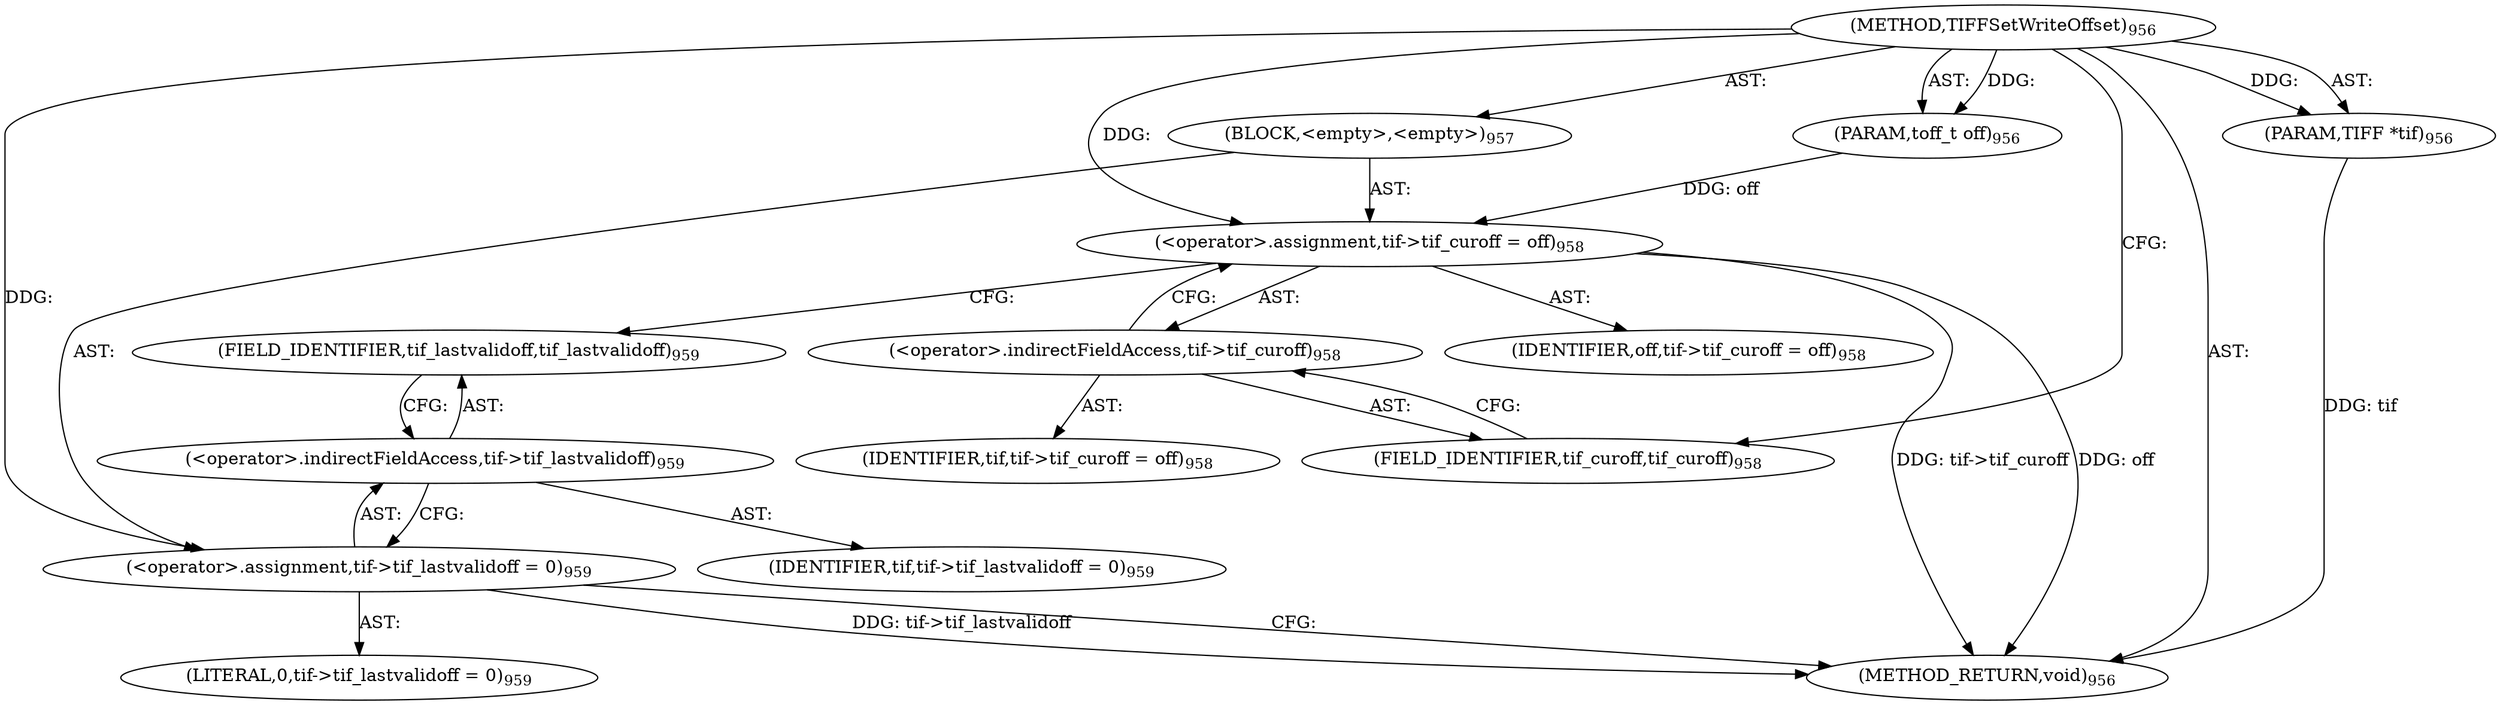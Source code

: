 digraph "TIFFSetWriteOffset" {  
"33133" [label = <(METHOD,TIFFSetWriteOffset)<SUB>956</SUB>> ]
"33134" [label = <(PARAM,TIFF *tif)<SUB>956</SUB>> ]
"33135" [label = <(PARAM,toff_t off)<SUB>956</SUB>> ]
"33136" [label = <(BLOCK,&lt;empty&gt;,&lt;empty&gt;)<SUB>957</SUB>> ]
"33137" [label = <(&lt;operator&gt;.assignment,tif-&gt;tif_curoff = off)<SUB>958</SUB>> ]
"33138" [label = <(&lt;operator&gt;.indirectFieldAccess,tif-&gt;tif_curoff)<SUB>958</SUB>> ]
"33139" [label = <(IDENTIFIER,tif,tif-&gt;tif_curoff = off)<SUB>958</SUB>> ]
"33140" [label = <(FIELD_IDENTIFIER,tif_curoff,tif_curoff)<SUB>958</SUB>> ]
"33141" [label = <(IDENTIFIER,off,tif-&gt;tif_curoff = off)<SUB>958</SUB>> ]
"33142" [label = <(&lt;operator&gt;.assignment,tif-&gt;tif_lastvalidoff = 0)<SUB>959</SUB>> ]
"33143" [label = <(&lt;operator&gt;.indirectFieldAccess,tif-&gt;tif_lastvalidoff)<SUB>959</SUB>> ]
"33144" [label = <(IDENTIFIER,tif,tif-&gt;tif_lastvalidoff = 0)<SUB>959</SUB>> ]
"33145" [label = <(FIELD_IDENTIFIER,tif_lastvalidoff,tif_lastvalidoff)<SUB>959</SUB>> ]
"33146" [label = <(LITERAL,0,tif-&gt;tif_lastvalidoff = 0)<SUB>959</SUB>> ]
"33147" [label = <(METHOD_RETURN,void)<SUB>956</SUB>> ]
  "33133" -> "33134"  [ label = "AST: "] 
  "33133" -> "33135"  [ label = "AST: "] 
  "33133" -> "33136"  [ label = "AST: "] 
  "33133" -> "33147"  [ label = "AST: "] 
  "33136" -> "33137"  [ label = "AST: "] 
  "33136" -> "33142"  [ label = "AST: "] 
  "33137" -> "33138"  [ label = "AST: "] 
  "33137" -> "33141"  [ label = "AST: "] 
  "33138" -> "33139"  [ label = "AST: "] 
  "33138" -> "33140"  [ label = "AST: "] 
  "33142" -> "33143"  [ label = "AST: "] 
  "33142" -> "33146"  [ label = "AST: "] 
  "33143" -> "33144"  [ label = "AST: "] 
  "33143" -> "33145"  [ label = "AST: "] 
  "33137" -> "33145"  [ label = "CFG: "] 
  "33142" -> "33147"  [ label = "CFG: "] 
  "33138" -> "33137"  [ label = "CFG: "] 
  "33143" -> "33142"  [ label = "CFG: "] 
  "33140" -> "33138"  [ label = "CFG: "] 
  "33145" -> "33143"  [ label = "CFG: "] 
  "33133" -> "33140"  [ label = "CFG: "] 
  "33134" -> "33147"  [ label = "DDG: tif"] 
  "33137" -> "33147"  [ label = "DDG: tif-&gt;tif_curoff"] 
  "33137" -> "33147"  [ label = "DDG: off"] 
  "33142" -> "33147"  [ label = "DDG: tif-&gt;tif_lastvalidoff"] 
  "33133" -> "33134"  [ label = "DDG: "] 
  "33133" -> "33135"  [ label = "DDG: "] 
  "33135" -> "33137"  [ label = "DDG: off"] 
  "33133" -> "33137"  [ label = "DDG: "] 
  "33133" -> "33142"  [ label = "DDG: "] 
}
